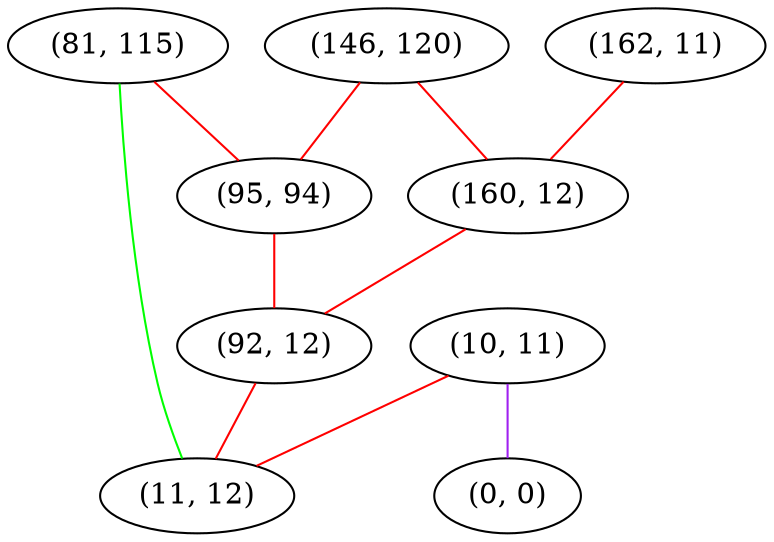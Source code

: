 graph "" {
"(81, 115)";
"(10, 11)";
"(146, 120)";
"(162, 11)";
"(160, 12)";
"(0, 0)";
"(95, 94)";
"(92, 12)";
"(11, 12)";
"(81, 115)" -- "(95, 94)"  [color=red, key=0, weight=1];
"(81, 115)" -- "(11, 12)"  [color=green, key=0, weight=2];
"(10, 11)" -- "(0, 0)"  [color=purple, key=0, weight=4];
"(10, 11)" -- "(11, 12)"  [color=red, key=0, weight=1];
"(146, 120)" -- "(95, 94)"  [color=red, key=0, weight=1];
"(146, 120)" -- "(160, 12)"  [color=red, key=0, weight=1];
"(162, 11)" -- "(160, 12)"  [color=red, key=0, weight=1];
"(160, 12)" -- "(92, 12)"  [color=red, key=0, weight=1];
"(95, 94)" -- "(92, 12)"  [color=red, key=0, weight=1];
"(92, 12)" -- "(11, 12)"  [color=red, key=0, weight=1];
}
